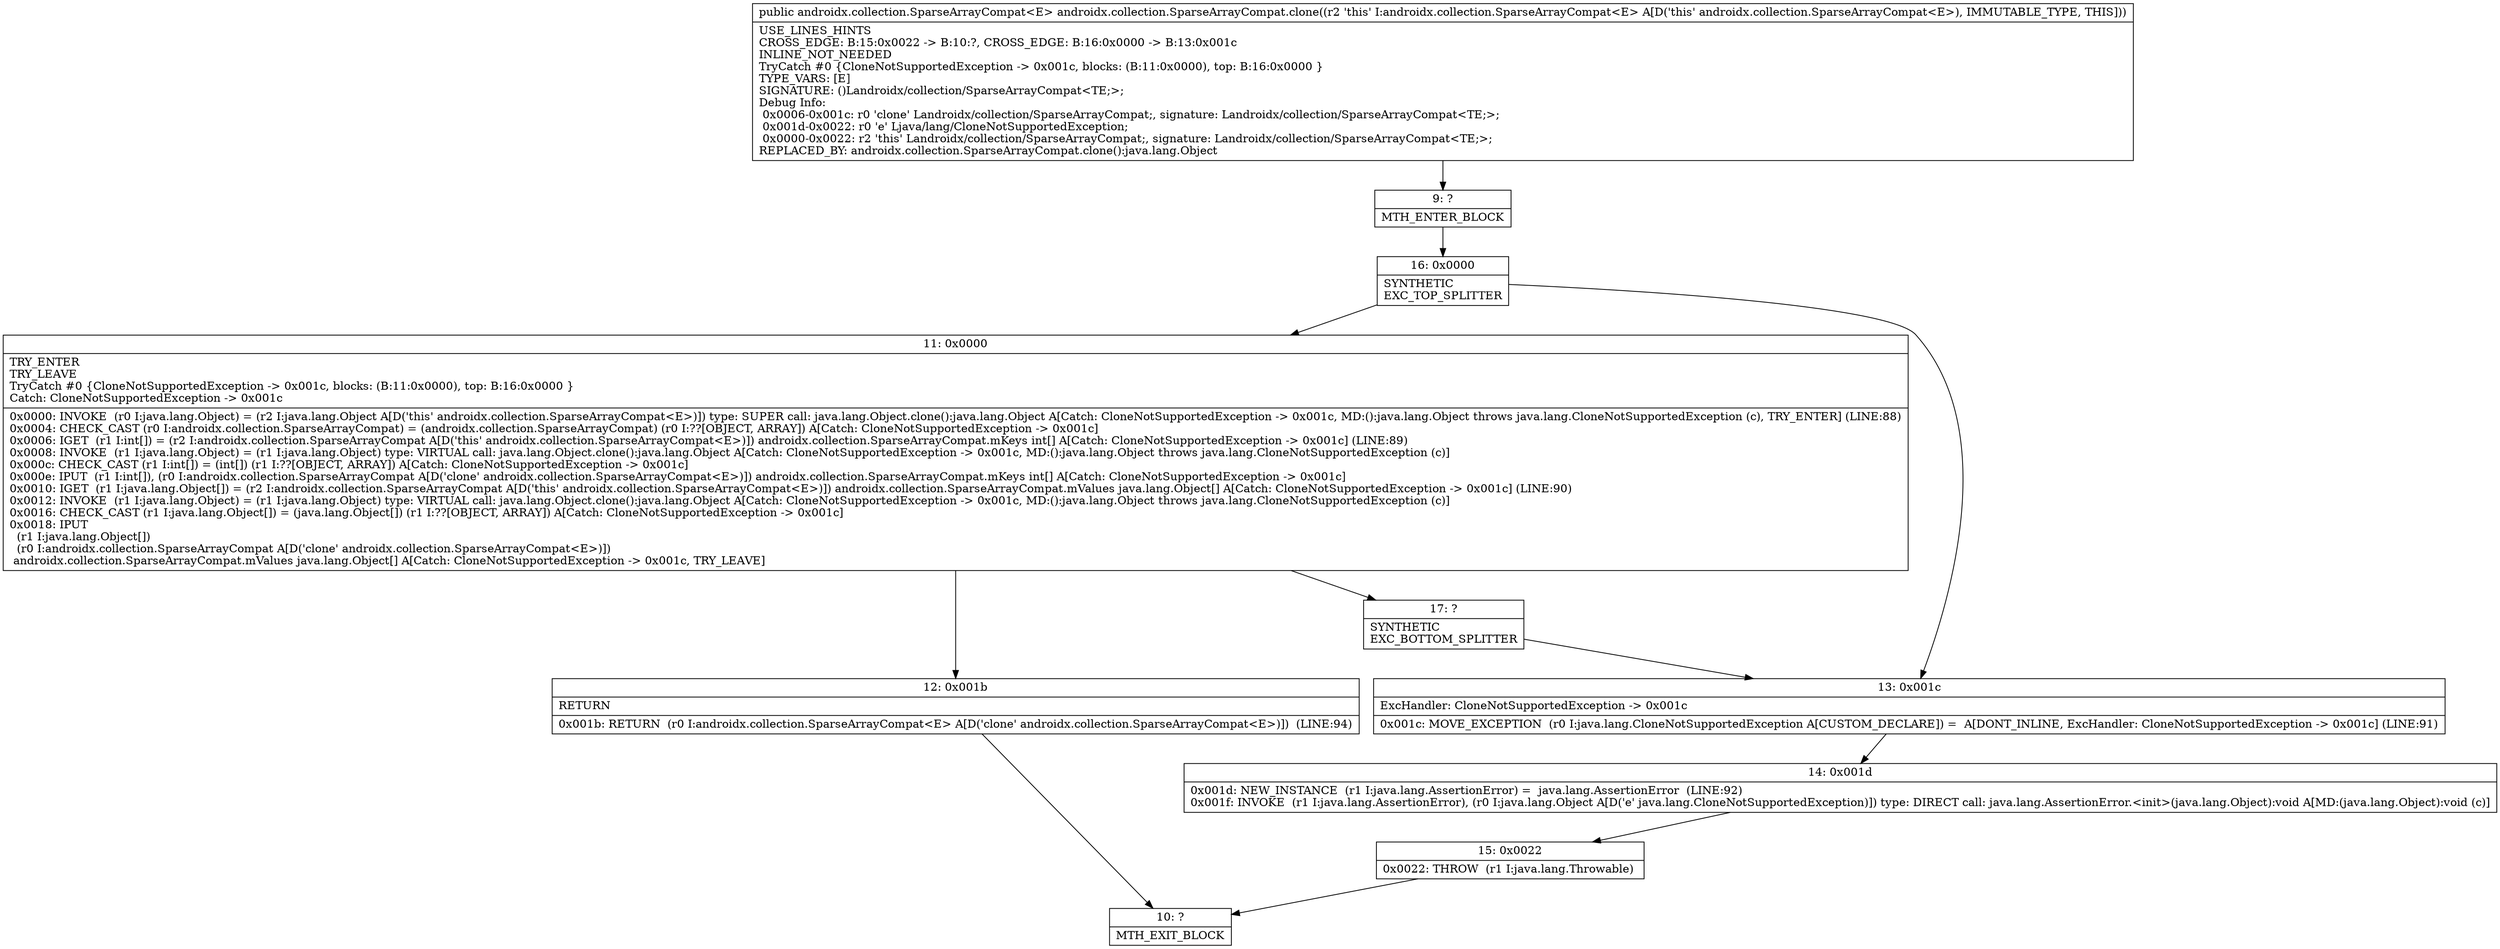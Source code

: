 digraph "CFG forandroidx.collection.SparseArrayCompat.clone()Landroidx\/collection\/SparseArrayCompat;" {
Node_9 [shape=record,label="{9\:\ ?|MTH_ENTER_BLOCK\l}"];
Node_16 [shape=record,label="{16\:\ 0x0000|SYNTHETIC\lEXC_TOP_SPLITTER\l}"];
Node_11 [shape=record,label="{11\:\ 0x0000|TRY_ENTER\lTRY_LEAVE\lTryCatch #0 \{CloneNotSupportedException \-\> 0x001c, blocks: (B:11:0x0000), top: B:16:0x0000 \}\lCatch: CloneNotSupportedException \-\> 0x001c\l|0x0000: INVOKE  (r0 I:java.lang.Object) = (r2 I:java.lang.Object A[D('this' androidx.collection.SparseArrayCompat\<E\>)]) type: SUPER call: java.lang.Object.clone():java.lang.Object A[Catch: CloneNotSupportedException \-\> 0x001c, MD:():java.lang.Object throws java.lang.CloneNotSupportedException (c), TRY_ENTER] (LINE:88)\l0x0004: CHECK_CAST (r0 I:androidx.collection.SparseArrayCompat) = (androidx.collection.SparseArrayCompat) (r0 I:??[OBJECT, ARRAY]) A[Catch: CloneNotSupportedException \-\> 0x001c]\l0x0006: IGET  (r1 I:int[]) = (r2 I:androidx.collection.SparseArrayCompat A[D('this' androidx.collection.SparseArrayCompat\<E\>)]) androidx.collection.SparseArrayCompat.mKeys int[] A[Catch: CloneNotSupportedException \-\> 0x001c] (LINE:89)\l0x0008: INVOKE  (r1 I:java.lang.Object) = (r1 I:java.lang.Object) type: VIRTUAL call: java.lang.Object.clone():java.lang.Object A[Catch: CloneNotSupportedException \-\> 0x001c, MD:():java.lang.Object throws java.lang.CloneNotSupportedException (c)]\l0x000c: CHECK_CAST (r1 I:int[]) = (int[]) (r1 I:??[OBJECT, ARRAY]) A[Catch: CloneNotSupportedException \-\> 0x001c]\l0x000e: IPUT  (r1 I:int[]), (r0 I:androidx.collection.SparseArrayCompat A[D('clone' androidx.collection.SparseArrayCompat\<E\>)]) androidx.collection.SparseArrayCompat.mKeys int[] A[Catch: CloneNotSupportedException \-\> 0x001c]\l0x0010: IGET  (r1 I:java.lang.Object[]) = (r2 I:androidx.collection.SparseArrayCompat A[D('this' androidx.collection.SparseArrayCompat\<E\>)]) androidx.collection.SparseArrayCompat.mValues java.lang.Object[] A[Catch: CloneNotSupportedException \-\> 0x001c] (LINE:90)\l0x0012: INVOKE  (r1 I:java.lang.Object) = (r1 I:java.lang.Object) type: VIRTUAL call: java.lang.Object.clone():java.lang.Object A[Catch: CloneNotSupportedException \-\> 0x001c, MD:():java.lang.Object throws java.lang.CloneNotSupportedException (c)]\l0x0016: CHECK_CAST (r1 I:java.lang.Object[]) = (java.lang.Object[]) (r1 I:??[OBJECT, ARRAY]) A[Catch: CloneNotSupportedException \-\> 0x001c]\l0x0018: IPUT  \l  (r1 I:java.lang.Object[])\l  (r0 I:androidx.collection.SparseArrayCompat A[D('clone' androidx.collection.SparseArrayCompat\<E\>)])\l androidx.collection.SparseArrayCompat.mValues java.lang.Object[] A[Catch: CloneNotSupportedException \-\> 0x001c, TRY_LEAVE]\l}"];
Node_12 [shape=record,label="{12\:\ 0x001b|RETURN\l|0x001b: RETURN  (r0 I:androidx.collection.SparseArrayCompat\<E\> A[D('clone' androidx.collection.SparseArrayCompat\<E\>)])  (LINE:94)\l}"];
Node_10 [shape=record,label="{10\:\ ?|MTH_EXIT_BLOCK\l}"];
Node_17 [shape=record,label="{17\:\ ?|SYNTHETIC\lEXC_BOTTOM_SPLITTER\l}"];
Node_13 [shape=record,label="{13\:\ 0x001c|ExcHandler: CloneNotSupportedException \-\> 0x001c\l|0x001c: MOVE_EXCEPTION  (r0 I:java.lang.CloneNotSupportedException A[CUSTOM_DECLARE]) =  A[DONT_INLINE, ExcHandler: CloneNotSupportedException \-\> 0x001c] (LINE:91)\l}"];
Node_14 [shape=record,label="{14\:\ 0x001d|0x001d: NEW_INSTANCE  (r1 I:java.lang.AssertionError) =  java.lang.AssertionError  (LINE:92)\l0x001f: INVOKE  (r1 I:java.lang.AssertionError), (r0 I:java.lang.Object A[D('e' java.lang.CloneNotSupportedException)]) type: DIRECT call: java.lang.AssertionError.\<init\>(java.lang.Object):void A[MD:(java.lang.Object):void (c)]\l}"];
Node_15 [shape=record,label="{15\:\ 0x0022|0x0022: THROW  (r1 I:java.lang.Throwable) \l}"];
MethodNode[shape=record,label="{public androidx.collection.SparseArrayCompat\<E\> androidx.collection.SparseArrayCompat.clone((r2 'this' I:androidx.collection.SparseArrayCompat\<E\> A[D('this' androidx.collection.SparseArrayCompat\<E\>), IMMUTABLE_TYPE, THIS]))  | USE_LINES_HINTS\lCROSS_EDGE: B:15:0x0022 \-\> B:10:?, CROSS_EDGE: B:16:0x0000 \-\> B:13:0x001c\lINLINE_NOT_NEEDED\lTryCatch #0 \{CloneNotSupportedException \-\> 0x001c, blocks: (B:11:0x0000), top: B:16:0x0000 \}\lTYPE_VARS: [E]\lSIGNATURE: ()Landroidx\/collection\/SparseArrayCompat\<TE;\>;\lDebug Info:\l  0x0006\-0x001c: r0 'clone' Landroidx\/collection\/SparseArrayCompat;, signature: Landroidx\/collection\/SparseArrayCompat\<TE;\>;\l  0x001d\-0x0022: r0 'e' Ljava\/lang\/CloneNotSupportedException;\l  0x0000\-0x0022: r2 'this' Landroidx\/collection\/SparseArrayCompat;, signature: Landroidx\/collection\/SparseArrayCompat\<TE;\>;\lREPLACED_BY: androidx.collection.SparseArrayCompat.clone():java.lang.Object\l}"];
MethodNode -> Node_9;Node_9 -> Node_16;
Node_16 -> Node_11;
Node_16 -> Node_13;
Node_11 -> Node_12;
Node_11 -> Node_17;
Node_12 -> Node_10;
Node_17 -> Node_13;
Node_13 -> Node_14;
Node_14 -> Node_15;
Node_15 -> Node_10;
}

